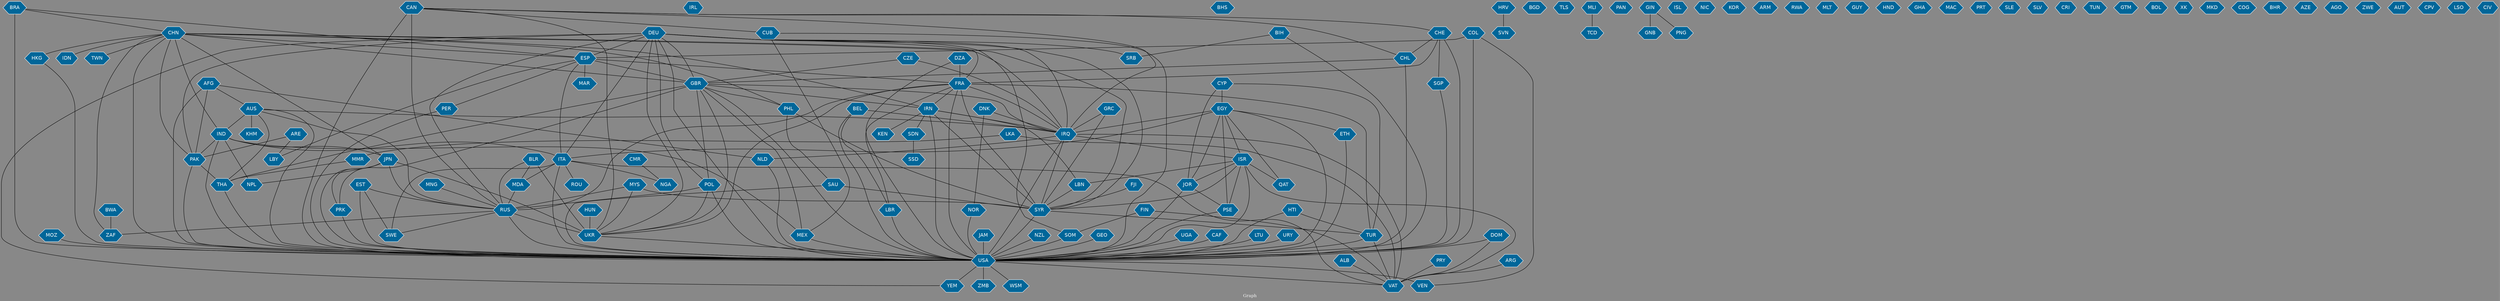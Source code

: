 // Countries together in item graph
graph {
	graph [bgcolor="#888888" fontcolor=white fontsize=12 label="Graph" outputorder=edgesfirst overlap=prism]
	node [color=white fillcolor="#006699" fontcolor=white fontname=Helvetica shape=hexagon style=filled]
	edge [arrowhead=open color=black fontcolor=white fontname=Courier fontsize=12]
		GBR [label=GBR]
		RUS [label=RUS]
		USA [label=USA]
		JAM [label=JAM]
		PAK [label=PAK]
		CHN [label=CHN]
		CAN [label=CAN]
		FJI [label=FJI]
		VAT [label=VAT]
		DOM [label=DOM]
		DEU [label=DEU]
		POL [label=POL]
		FRA [label=FRA]
		UKR [label=UKR]
		ROU [label=ROU]
		IND [label=IND]
		YEM [label=YEM]
		IRN [label=IRN]
		ISR [label=ISR]
		ESP [label=ESP]
		PHL [label=PHL]
		SGP [label=SGP]
		CHE [label=CHE]
		QAT [label=QAT]
		NGA [label=NGA]
		ITA [label=ITA]
		LBR [label=LBR]
		BEL [label=BEL]
		HKG [label=HKG]
		IRQ [label=IRQ]
		NZL [label=NZL]
		MEX [label=MEX]
		JPN [label=JPN]
		SYR [label=SYR]
		MMR [label=MMR]
		IRL [label=IRL]
		BRA [label=BRA]
		LKA [label=LKA]
		EGY [label=EGY]
		IDN [label=IDN]
		CUB [label=CUB]
		BIH [label=BIH]
		TUR [label=TUR]
		AFG [label=AFG]
		WSM [label=WSM]
		SWE [label=SWE]
		MYS [label=MYS]
		BHS [label=BHS]
		HTI [label=HTI]
		GRC [label=GRC]
		HRV [label=HRV]
		BGD [label=BGD]
		TLS [label=TLS]
		TCD [label=TCD]
		PAN [label=PAN]
		CZE [label=CZE]
		LBY [label=LBY]
		MAR [label=MAR]
		COL [label=COL]
		VEN [label=VEN]
		AUS [label=AUS]
		GIN [label=GIN]
		CMR [label=CMR]
		ISL [label=ISL]
		KEN [label=KEN]
		DZA [label=DZA]
		PSE [label=PSE]
		NPL [label=NPL]
		GNB [label=GNB]
		NIC [label=NIC]
		LBN [label=LBN]
		SAU [label=SAU]
		SOM [label=SOM]
		THA [label=THA]
		KOR [label=KOR]
		ARM [label=ARM]
		RWA [label=RWA]
		ZMB [label=ZMB]
		CYP [label=CYP]
		MLT [label=MLT]
		SDN [label=SDN]
		GEO [label=GEO]
		ZAF [label=ZAF]
		GUY [label=GUY]
		HND [label=HND]
		UGA [label=UGA]
		PRK [label=PRK]
		PRY [label=PRY]
		GHA [label=GHA]
		BWA [label=BWA]
		ARG [label=ARG]
		MAC [label=MAC]
		KHM [label=KHM]
		MLI [label=MLI]
		PER [label=PER]
		NLD [label=NLD]
		ARE [label=ARE]
		CAF [label=CAF]
		DNK [label=DNK]
		CHL [label=CHL]
		PRT [label=PRT]
		MDA [label=MDA]
		BLR [label=BLR]
		SLE [label=SLE]
		SLV [label=SLV]
		CRI [label=CRI]
		NOR [label=NOR]
		TUN [label=TUN]
		LTU [label=LTU]
		GTM [label=GTM]
		JOR [label=JOR]
		SRB [label=SRB]
		URY [label=URY]
		MOZ [label=MOZ]
		ETH [label=ETH]
		ALB [label=ALB]
		BOL [label=BOL]
		XK [label=XK]
		MKD [label=MKD]
		COG [label=COG]
		HUN [label=HUN]
		EST [label=EST]
		FIN [label=FIN]
		BHR [label=BHR]
		SVN [label=SVN]
		SSD [label=SSD]
		MNG [label=MNG]
		AZE [label=AZE]
		AGO [label=AGO]
		ZWE [label=ZWE]
		PNG [label=PNG]
		TWN [label=TWN]
		AUT [label=AUT]
		CPV [label=CPV]
		LSO [label=LSO]
		CIV [label=CIV]
			HKG -- USA [weight=1]
			COL -- ESP [weight=1]
			GBR -- IRN [weight=1]
			SYR -- TUR [weight=11]
			CUB -- MEX [weight=1]
			USA -- VAT [weight=1]
			GRC -- IRQ [weight=1]
			FRA -- IRN [weight=4]
			DEU -- POL [weight=1]
			EGY -- ITA [weight=2]
			GIN -- PNG [weight=1]
			CHN -- IRQ [weight=1]
			AUS -- THA [weight=2]
			BRA -- ESP [weight=1]
			THA -- USA [weight=1]
			URY -- USA [weight=1]
			IND -- MEX [weight=1]
			IND -- JPN [weight=5]
			CYP -- TUR [weight=1]
			BIH -- SRB [weight=1]
			MYS -- RUS [weight=1]
			PAK -- THA [weight=2]
			MNG -- RUS [weight=2]
			DEU -- GBR [weight=1]
			AFG -- USA [weight=13]
			BRA -- USA [weight=4]
			CAN -- RUS [weight=3]
			ARG -- VAT [weight=2]
			TUR -- VAT [weight=1]
			SAU -- SYR [weight=1]
			MYS -- SYR [weight=2]
			LTU -- USA [weight=1]
			CHE -- USA [weight=2]
			PER -- USA [weight=1]
			LBR -- USA [weight=2]
			CZE -- GBR [weight=1]
			RUS -- ZAF [weight=2]
			CHN -- ZAF [weight=2]
			SDN -- SSD [weight=5]
			CAF -- USA [weight=2]
			USA -- YEM [weight=3]
			EST -- RUS [weight=2]
			DEU -- YEM [weight=1]
			TUR -- USA [weight=6]
			CHN -- ESP [weight=1]
			GBR -- THA [weight=6]
			PRK -- USA [weight=6]
			GBR -- MEX [weight=1]
			DEU -- SYR [weight=2]
			PHL -- SAU [weight=1]
			DEU -- ESP [weight=1]
			MOZ -- USA [weight=1]
			CAN -- CHE [weight=1]
			ISR -- LBN [weight=1]
			IRN -- SYR [weight=3]
			AUS -- KHM [weight=3]
			ITA -- NGA [weight=1]
			FJI -- SYR [weight=7]
			CYP -- EGY [weight=1]
			BWA -- ZAF [weight=1]
			DEU -- ITA [weight=1]
			ARE -- PAK [weight=1]
			DEU -- RUS [weight=1]
			JPN -- USA [weight=1]
			BEL -- IRQ [weight=1]
			EGY -- QAT [weight=5]
			CHN -- USA [weight=5]
			CAN -- USA [weight=6]
			AUS -- USA [weight=1]
			SOM -- USA [weight=5]
			EGY -- PSE [weight=5]
			CHN -- GBR [weight=1]
			IRN -- KEN [weight=1]
			EGY -- ETH [weight=1]
			CHE -- SGP [weight=2]
			ISR -- QAT [weight=1]
			CHN -- IDN [weight=2]
			EGY -- ISR [weight=1]
			BIH -- USA [weight=1]
			IND -- USA [weight=5]
			CHE -- CHL [weight=1]
			IRN -- SDN [weight=2]
			CHN -- IND [weight=3]
			CHN -- TWN [weight=1]
			MLI -- TCD [weight=1]
			ISR -- VAT [weight=1]
			ESP -- FRA [weight=1]
			AUS -- IRQ [weight=1]
			FIN -- SOM [weight=1]
			DZA -- FRA [weight=8]
			JPN -- PRK [weight=4]
			BLR -- UKR [weight=3]
			CHN -- JPN [weight=6]
			LBN -- SYR [weight=2]
			UKR -- USA [weight=5]
			PSE -- USA [weight=3]
			ITA -- ROU [weight=1]
			IRQ -- SYR [weight=8]
			ISR -- USA [weight=4]
			GEO -- USA [weight=1]
			CHL -- GBR [weight=1]
			EGY -- IRQ [weight=1]
			DNK -- NOR [weight=1]
			LKA -- VAT [weight=3]
			CHL -- USA [weight=1]
			ARE -- LBY [weight=2]
			DZA -- USA [weight=1]
			POL -- USA [weight=1]
			FRA -- LBR [weight=1]
			COL -- VEN [weight=1]
			CMR -- NGA [weight=2]
			ITA -- SWE [weight=2]
			ESP -- PER [weight=1]
			FRA -- USA [weight=8]
			DEU -- FRA [weight=1]
			UGA -- USA [weight=1]
			JAM -- USA [weight=9]
			ISR -- PSE [weight=11]
			IRQ -- NLD [weight=2]
			IND -- PAK [weight=4]
			PAK -- USA [weight=3]
			IRQ -- ISR [weight=1]
			IRN -- IRQ [weight=5]
			ALB -- VAT [weight=2]
			EGY -- JOR [weight=1]
			GRC -- SYR [weight=1]
			DNK -- IRQ [weight=1]
			CAN -- IRQ [weight=1]
			PRY -- VAT [weight=1]
			BEL -- USA [weight=1]
			HTI -- USA [weight=2]
			ITA -- MDA [weight=1]
			PHL -- SYR [weight=6]
			NLD -- USA [weight=1]
			DEU -- IRQ [weight=1]
			AFG -- AUS [weight=1]
			CZE -- IRQ [weight=1]
			FRA -- SYR [weight=2]
			MEX -- USA [weight=8]
			GIN -- GNB [weight=3]
			ESP -- ITA [weight=1]
			CAN -- CUB [weight=3]
			MYS -- UKR [weight=2]
			AFG -- NLD [weight=1]
			CHN -- PHL [weight=5]
			CHN -- SYR [weight=1]
			HRV -- SVN [weight=1]
			RUS -- UKR [weight=23]
			ITA -- USA [weight=2]
			FRA -- RUS [weight=2]
			IRN -- USA [weight=6]
			GBR -- POL [weight=1]
			ESP -- GBR [weight=3]
			POL -- RUS [weight=4]
			HUN -- UKR [weight=2]
			BRA -- CHN [weight=1]
			DEU -- PAK [weight=1]
			GBR -- USA [weight=9]
			JOR -- PSE [weight=2]
			DEU -- SRB [weight=1]
			SGP -- USA [weight=2]
			GBR -- PRK [weight=2]
			CYP -- JOR [weight=1]
			HTI -- TUR [weight=3]
			SYR -- USA [weight=38]
			DEU -- UKR [weight=5]
			EGY -- USA [weight=1]
			JPN -- NPL [weight=2]
			ISR -- JOR [weight=2]
			NZL -- USA [weight=2]
			IND -- ITA [weight=2]
			BEL -- LBR [weight=1]
			ISR -- SYR [weight=4]
			ETH -- USA [weight=1]
			IRQ -- USA [weight=29]
			CAN -- UKR [weight=2]
			CHN -- IRN [weight=2]
			CHN -- PAK [weight=2]
			EST -- SWE [weight=3]
			USA -- ZMB [weight=3]
			FRA -- IRQ [weight=15]
			AUS -- IND [weight=4]
			ESP -- LBY [weight=1]
			FRA -- UKR [weight=1]
			FRA -- TUR [weight=2]
			DOM -- VAT [weight=2]
			GBR -- IRQ [weight=6]
			MDA -- RUS [weight=1]
			NOR -- USA [weight=1]
			GBR -- UKR [weight=1]
			DEU -- SOM [weight=2]
			AUS -- RUS [weight=2]
			MMR -- THA [weight=1]
			JPN -- UKR [weight=2]
			RUS -- USA [weight=12]
			JPN -- RUS [weight=2]
			DEU -- USA [weight=1]
			USA -- VEN [weight=3]
			CUB -- USA [weight=2]
			USA -- WSM [weight=2]
			LKA -- MMR [weight=3]
			FIN -- VAT [weight=1]
			COL -- USA [weight=1]
			ESP -- MAR [weight=1]
			POL -- UKR [weight=5]
			JOR -- USA [weight=1]
			BLR -- MDA [weight=1]
			CHE -- FRA [weight=1]
			BLR -- RUS [weight=1]
			RUS -- SWE [weight=1]
			ITA -- VAT [weight=1]
			GBR -- PHL [weight=2]
			IRQ -- VAT [weight=1]
			AFG -- PAK [weight=1]
			EST -- USA [weight=1]
			IND -- NPL [weight=2]
			CAN -- CHL [weight=1]
			IRN -- LBN [weight=1]
			DOM -- USA [weight=1]
			CHN -- HKG [weight=5]
			SAU -- USA [weight=2]
}